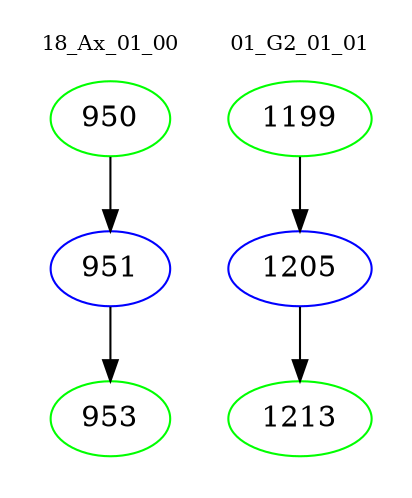 digraph{
subgraph cluster_0 {
color = white
label = "18_Ax_01_00";
fontsize=10;
T0_950 [label="950", color="green"]
T0_950 -> T0_951 [color="black"]
T0_951 [label="951", color="blue"]
T0_951 -> T0_953 [color="black"]
T0_953 [label="953", color="green"]
}
subgraph cluster_1 {
color = white
label = "01_G2_01_01";
fontsize=10;
T1_1199 [label="1199", color="green"]
T1_1199 -> T1_1205 [color="black"]
T1_1205 [label="1205", color="blue"]
T1_1205 -> T1_1213 [color="black"]
T1_1213 [label="1213", color="green"]
}
}
